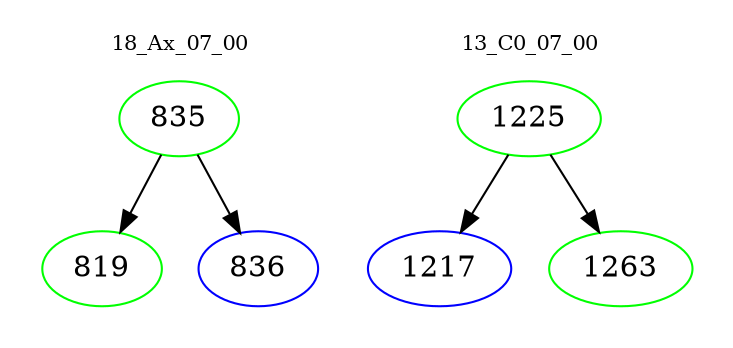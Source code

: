 digraph{
subgraph cluster_0 {
color = white
label = "18_Ax_07_00";
fontsize=10;
T0_835 [label="835", color="green"]
T0_835 -> T0_819 [color="black"]
T0_819 [label="819", color="green"]
T0_835 -> T0_836 [color="black"]
T0_836 [label="836", color="blue"]
}
subgraph cluster_1 {
color = white
label = "13_C0_07_00";
fontsize=10;
T1_1225 [label="1225", color="green"]
T1_1225 -> T1_1217 [color="black"]
T1_1217 [label="1217", color="blue"]
T1_1225 -> T1_1263 [color="black"]
T1_1263 [label="1263", color="green"]
}
}
